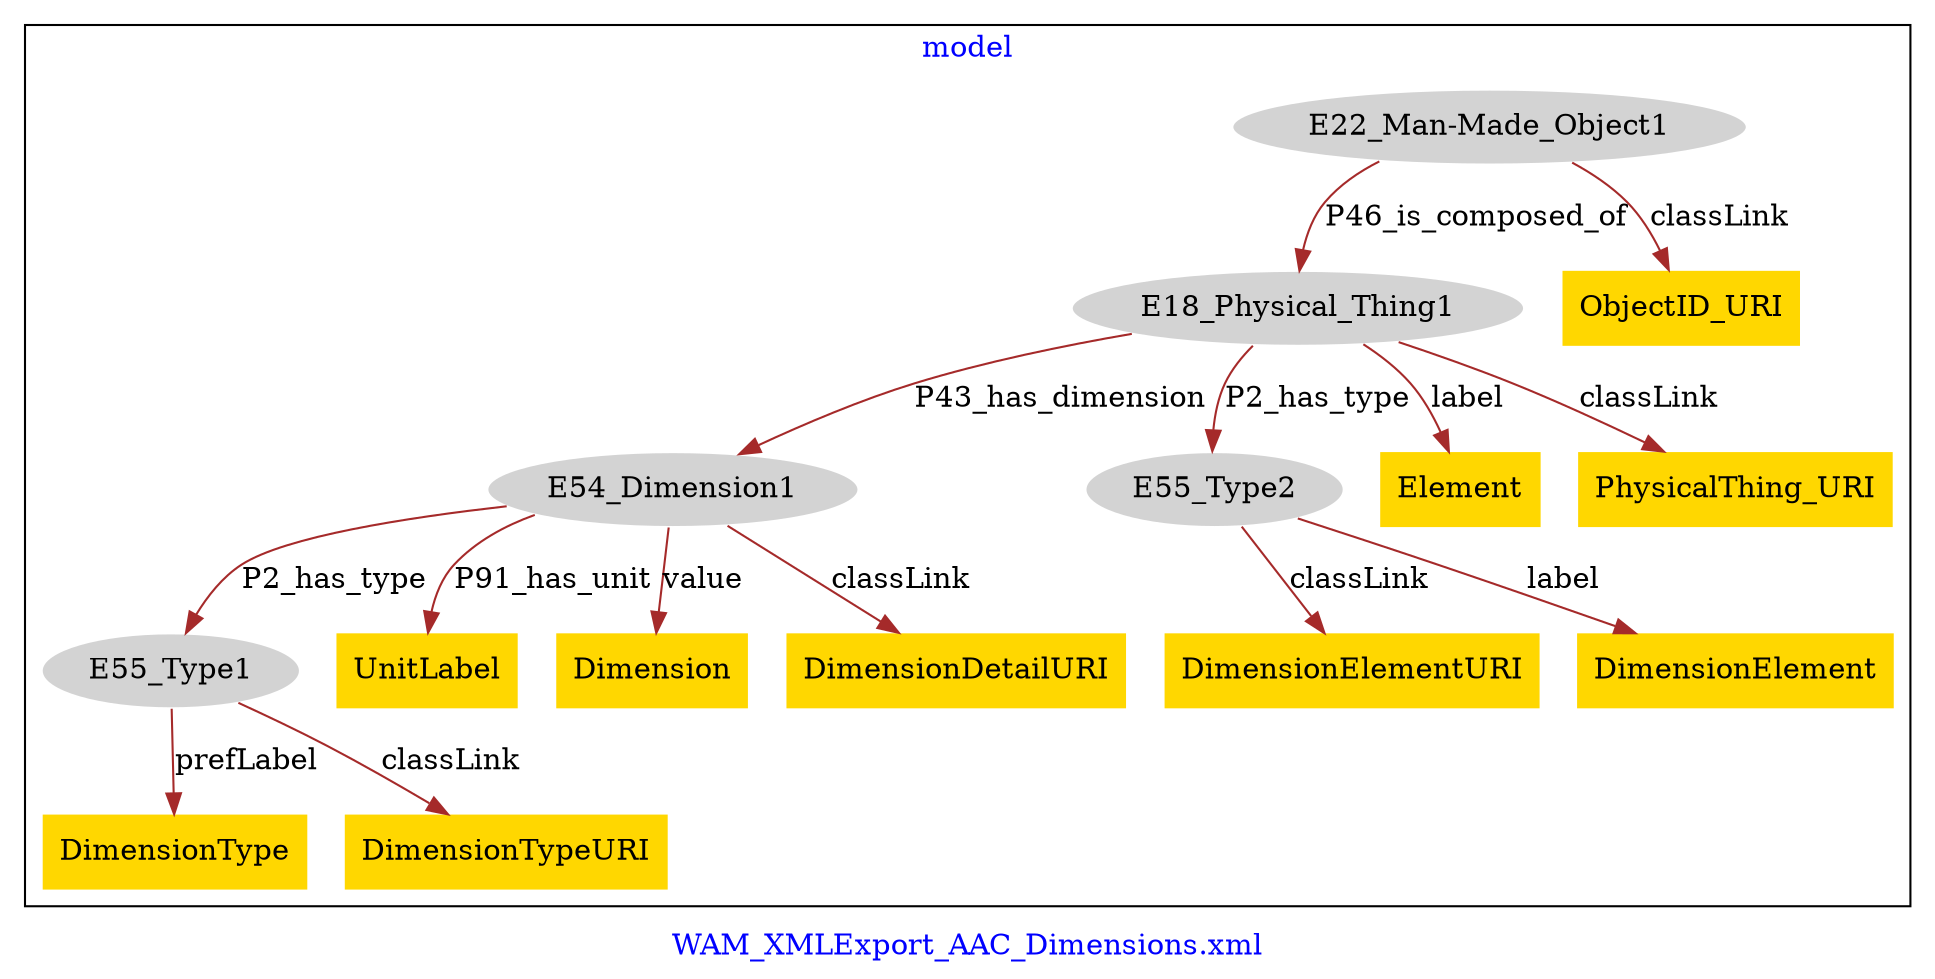 digraph n0 {
fontcolor="blue"
remincross="true"
label="WAM_XMLExport_AAC_Dimensions.xml"
subgraph cluster {
label="model"
n2[style="filled",color="white",fillcolor="lightgray",label="E18_Physical_Thing1"];
n3[style="filled",color="white",fillcolor="lightgray",label="E54_Dimension1"];
n4[style="filled",color="white",fillcolor="lightgray",label="E55_Type2"];
n5[style="filled",color="white",fillcolor="lightgray",label="E22_Man-Made_Object1"];
n6[style="filled",color="white",fillcolor="lightgray",label="E55_Type1"];
n7[shape="plaintext",style="filled",fillcolor="gold",label="DimensionType"];
n8[shape="plaintext",style="filled",fillcolor="gold",label="UnitLabel"];
n9[shape="plaintext",style="filled",fillcolor="gold",label="DimensionTypeURI"];
n10[shape="plaintext",style="filled",fillcolor="gold",label="Dimension"];
n11[shape="plaintext",style="filled",fillcolor="gold",label="Element"];
n12[shape="plaintext",style="filled",fillcolor="gold",label="ObjectID_URI"];
n13[shape="plaintext",style="filled",fillcolor="gold",label="DimensionElementURI"];
n14[shape="plaintext",style="filled",fillcolor="gold",label="PhysicalThing_URI"];
n15[shape="plaintext",style="filled",fillcolor="gold",label="DimensionDetailURI"];
n16[shape="plaintext",style="filled",fillcolor="gold",label="DimensionElement"];
}
n2 -> n3[color="brown",fontcolor="black",label="P43_has_dimension"]
n2 -> n4[color="brown",fontcolor="black",label="P2_has_type"]
n5 -> n2[color="brown",fontcolor="black",label="P46_is_composed_of"]
n3 -> n6[color="brown",fontcolor="black",label="P2_has_type"]
n6 -> n7[color="brown",fontcolor="black",label="prefLabel"]
n3 -> n8[color="brown",fontcolor="black",label="P91_has_unit"]
n6 -> n9[color="brown",fontcolor="black",label="classLink"]
n3 -> n10[color="brown",fontcolor="black",label="value"]
n2 -> n11[color="brown",fontcolor="black",label="label"]
n5 -> n12[color="brown",fontcolor="black",label="classLink"]
n4 -> n13[color="brown",fontcolor="black",label="classLink"]
n2 -> n14[color="brown",fontcolor="black",label="classLink"]
n3 -> n15[color="brown",fontcolor="black",label="classLink"]
n4 -> n16[color="brown",fontcolor="black",label="label"]
}

